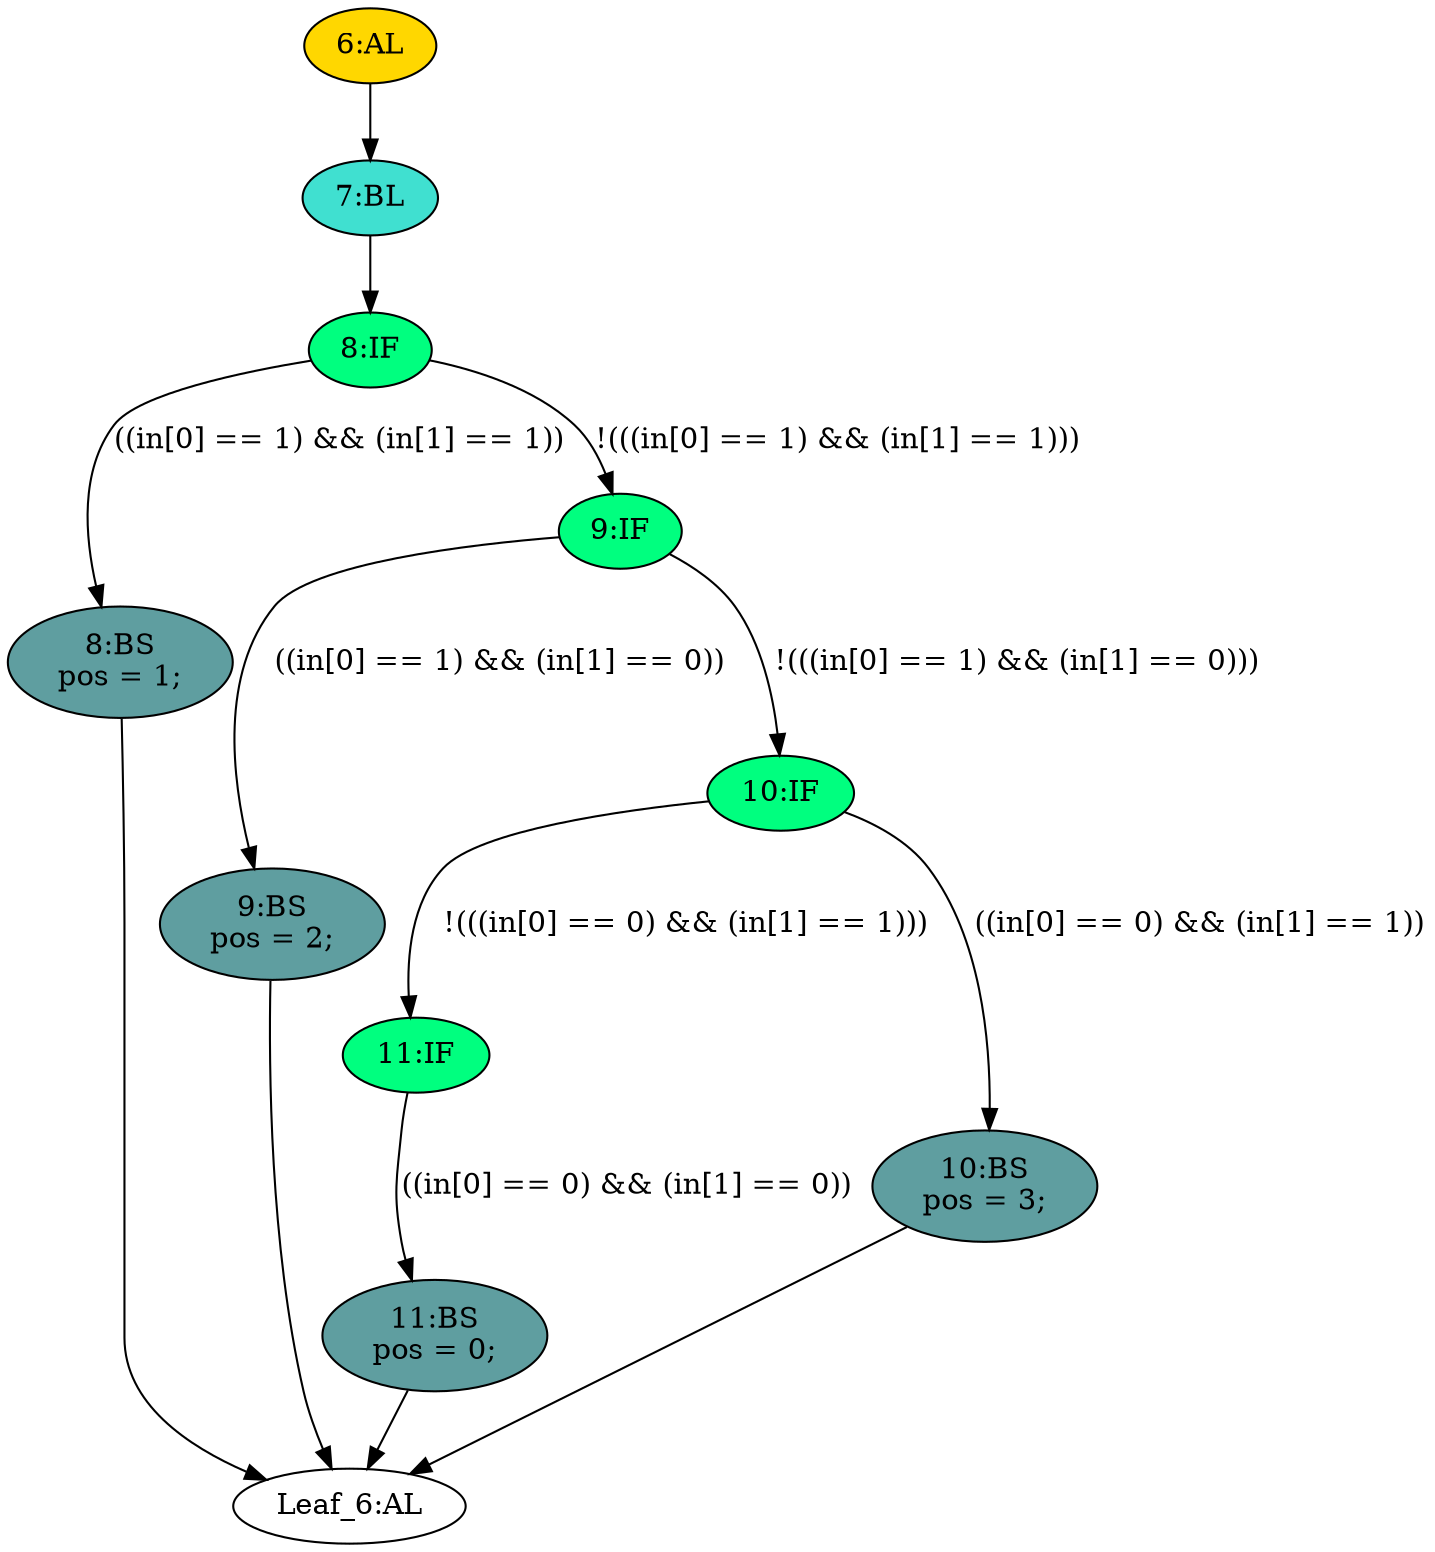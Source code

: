 strict digraph "compose( ,  )" {
	node [label="\N"];
	"9:BS"	[ast="<pyverilog.vparser.ast.BlockingSubstitution object at 0x7fbf6b93dc90>",
		fillcolor=cadetblue,
		label="9:BS
pos = 2;",
		statements="[<pyverilog.vparser.ast.BlockingSubstitution object at 0x7fbf6b93dc90>]",
		style=filled,
		typ=BlockingSubstitution];
	"Leaf_6:AL"	[def_var="['pos']",
		label="Leaf_6:AL"];
	"9:BS" -> "Leaf_6:AL"	[cond="[]",
		lineno=None];
	"7:BL"	[ast="<pyverilog.vparser.ast.Block object at 0x7fbf6b9b5110>",
		fillcolor=turquoise,
		label="7:BL",
		statements="[]",
		style=filled,
		typ=Block];
	"8:IF"	[ast="<pyverilog.vparser.ast.IfStatement object at 0x7fbf6b923e50>",
		fillcolor=springgreen,
		label="8:IF",
		statements="[]",
		style=filled,
		typ=IfStatement];
	"7:BL" -> "8:IF"	[cond="[]",
		lineno=None];
	"8:BS"	[ast="<pyverilog.vparser.ast.BlockingSubstitution object at 0x7fbf6b923650>",
		fillcolor=cadetblue,
		label="8:BS
pos = 1;",
		statements="[<pyverilog.vparser.ast.BlockingSubstitution object at 0x7fbf6b923650>]",
		style=filled,
		typ=BlockingSubstitution];
	"8:BS" -> "Leaf_6:AL"	[cond="[]",
		lineno=None];
	"10:IF"	[ast="<pyverilog.vparser.ast.IfStatement object at 0x7fbf6bc9ee10>",
		fillcolor=springgreen,
		label="10:IF",
		statements="[]",
		style=filled,
		typ=IfStatement];
	"11:IF"	[ast="<pyverilog.vparser.ast.IfStatement object at 0x7fbf6b598810>",
		fillcolor=springgreen,
		label="11:IF",
		statements="[]",
		style=filled,
		typ=IfStatement];
	"10:IF" -> "11:IF"	[cond="['in', 'in']",
		label="!(((in[0] == 0) && (in[1] == 1)))",
		lineno=10];
	"10:BS"	[ast="<pyverilog.vparser.ast.BlockingSubstitution object at 0x7fbf6b9a0990>",
		fillcolor=cadetblue,
		label="10:BS
pos = 3;",
		statements="[<pyverilog.vparser.ast.BlockingSubstitution object at 0x7fbf6b9a0990>]",
		style=filled,
		typ=BlockingSubstitution];
	"10:IF" -> "10:BS"	[cond="['in', 'in']",
		label="((in[0] == 0) && (in[1] == 1))",
		lineno=10];
	"11:BS"	[ast="<pyverilog.vparser.ast.BlockingSubstitution object at 0x7fbf6b598fd0>",
		fillcolor=cadetblue,
		label="11:BS
pos = 0;",
		statements="[<pyverilog.vparser.ast.BlockingSubstitution object at 0x7fbf6b598fd0>]",
		style=filled,
		typ=BlockingSubstitution];
	"11:IF" -> "11:BS"	[cond="['in', 'in']",
		label="((in[0] == 0) && (in[1] == 0))",
		lineno=11];
	"10:BS" -> "Leaf_6:AL"	[cond="[]",
		lineno=None];
	"9:IF"	[ast="<pyverilog.vparser.ast.IfStatement object at 0x7fbf6b93d510>",
		fillcolor=springgreen,
		label="9:IF",
		statements="[]",
		style=filled,
		typ=IfStatement];
	"9:IF" -> "9:BS"	[cond="['in', 'in']",
		label="((in[0] == 1) && (in[1] == 0))",
		lineno=9];
	"9:IF" -> "10:IF"	[cond="['in', 'in']",
		label="!(((in[0] == 1) && (in[1] == 0)))",
		lineno=9];
	"6:AL"	[ast="<pyverilog.vparser.ast.Always object at 0x7fbf6b9b53d0>",
		clk_sens=False,
		fillcolor=gold,
		label="6:AL",
		sens="['in']",
		statements="[]",
		style=filled,
		typ=Always,
		use_var="['in']"];
	"6:AL" -> "7:BL"	[cond="[]",
		lineno=None];
	"11:BS" -> "Leaf_6:AL"	[cond="[]",
		lineno=None];
	"8:IF" -> "8:BS"	[cond="['in', 'in']",
		label="((in[0] == 1) && (in[1] == 1))",
		lineno=8];
	"8:IF" -> "9:IF"	[cond="['in', 'in']",
		label="!(((in[0] == 1) && (in[1] == 1)))",
		lineno=8];
}
